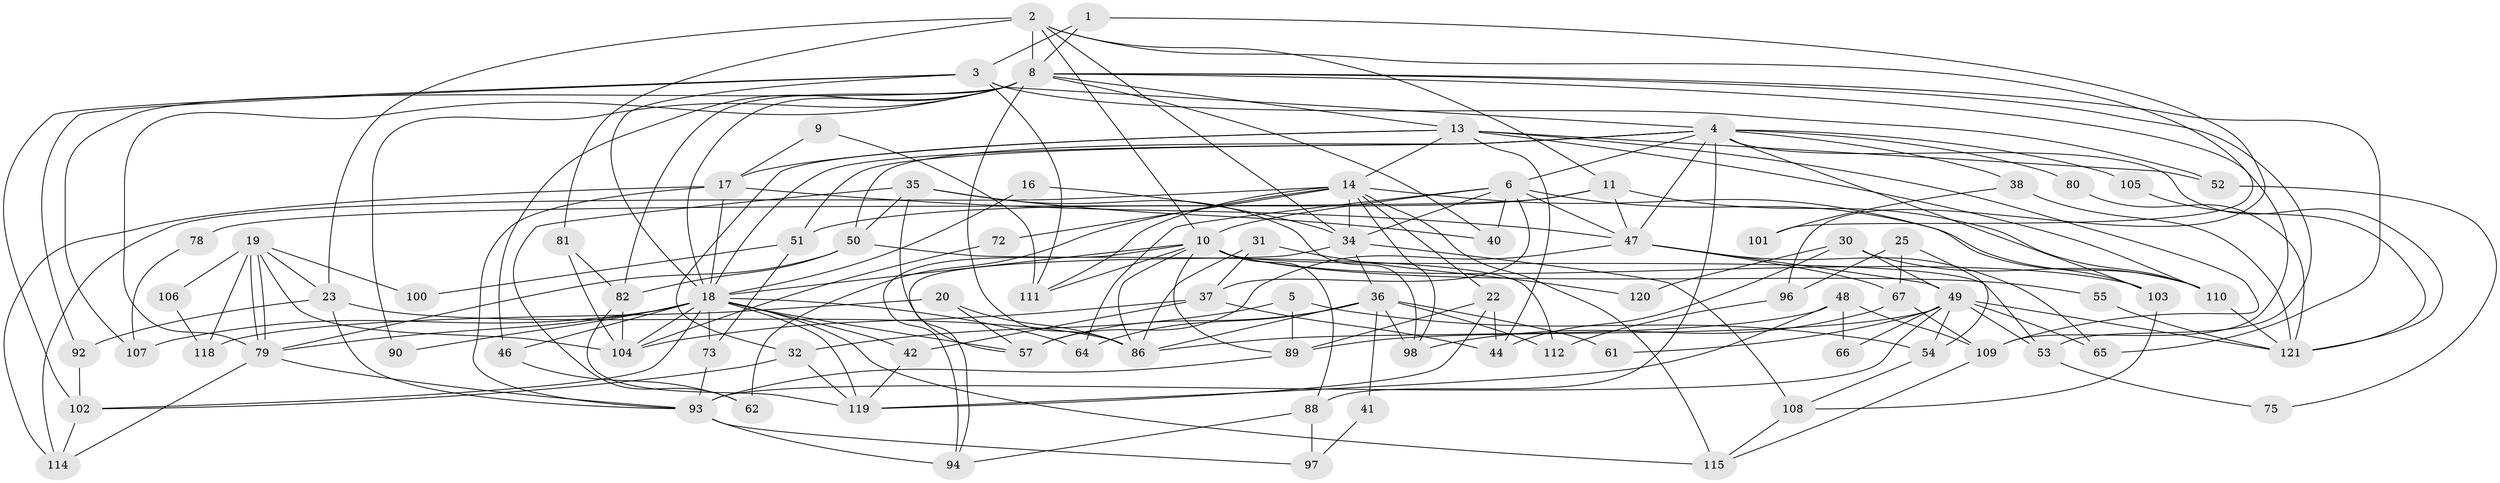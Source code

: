 // original degree distribution, {2: 0.14634146341463414, 4: 0.3089430894308943, 3: 0.24390243902439024, 5: 0.15447154471544716, 7: 0.056910569105691054, 6: 0.07317073170731707, 8: 0.016260162601626018}
// Generated by graph-tools (version 1.1) at 2025/18/03/04/25 18:18:43]
// undirected, 86 vertices, 200 edges
graph export_dot {
graph [start="1"]
  node [color=gray90,style=filled];
  1 [super="+24"];
  2 [super="+60+76"];
  3 [super="+33"];
  4 [super="+71+15"];
  5;
  6 [super="+12+7"];
  8 [super="+123+29"];
  9;
  10 [super="+113+63"];
  11;
  13 [super="+21"];
  14 [super="+122+85+27"];
  16;
  17 [super="+99"];
  18 [super="+28+45+87"];
  19;
  20;
  22 [super="+69"];
  23 [super="+26"];
  25;
  30;
  31;
  32;
  34 [super="+70"];
  35;
  36 [super="+91+43"];
  37 [super="+77"];
  38;
  40;
  41;
  42;
  44;
  46;
  47;
  48;
  49 [super="+83"];
  50;
  51;
  52;
  53;
  54 [super="+59"];
  55;
  57;
  61;
  62;
  64;
  65;
  66;
  67;
  72;
  73;
  75;
  78;
  79;
  80;
  81;
  82 [super="+84"];
  86;
  88;
  89;
  90;
  92;
  93 [super="+116"];
  94;
  96;
  97;
  98;
  100;
  101;
  102;
  103;
  104;
  105;
  106;
  107;
  108;
  109;
  110;
  111;
  112;
  114;
  115;
  118;
  119;
  120;
  121;
  1 -- 3;
  1 -- 96;
  1 -- 8;
  2 -- 34;
  2 -- 81;
  2 -- 10;
  2 -- 11;
  2 -- 101;
  2 -- 23;
  2 -- 8 [weight=2];
  3 -- 111;
  3 -- 4;
  3 -- 52;
  3 -- 102;
  3 -- 92;
  3 -- 18;
  4 -- 105;
  4 -- 50;
  4 -- 38;
  4 -- 103 [weight=2];
  4 -- 6;
  4 -- 47;
  4 -- 80;
  4 -- 18;
  4 -- 51;
  4 -- 88;
  4 -- 121;
  5 -- 32;
  5 -- 89;
  5 -- 54;
  6 -- 64;
  6 -- 37;
  6 -- 103;
  6 -- 40;
  6 -- 47;
  6 -- 34;
  6 -- 10;
  8 -- 46;
  8 -- 40;
  8 -- 109;
  8 -- 82;
  8 -- 90 [weight=2];
  8 -- 53;
  8 -- 65;
  8 -- 107;
  8 -- 13;
  8 -- 79;
  8 -- 18;
  8 -- 86;
  9 -- 111;
  9 -- 17;
  10 -- 89;
  10 -- 53;
  10 -- 86;
  10 -- 94;
  10 -- 18;
  10 -- 55;
  10 -- 103;
  10 -- 111;
  10 -- 88;
  11 -- 47;
  11 -- 51;
  11 -- 78;
  11 -- 110;
  13 -- 44;
  13 -- 32;
  13 -- 17;
  13 -- 52;
  13 -- 109;
  13 -- 110;
  13 -- 14;
  14 -- 62 [weight=2];
  14 -- 34;
  14 -- 114;
  14 -- 111;
  14 -- 22;
  14 -- 72;
  14 -- 98;
  14 -- 115;
  14 -- 110;
  16 -- 34;
  16 -- 18;
  17 -- 47;
  17 -- 18;
  17 -- 114;
  17 -- 93;
  18 -- 46 [weight=2];
  18 -- 64;
  18 -- 119;
  18 -- 115;
  18 -- 102;
  18 -- 104;
  18 -- 73;
  18 -- 42;
  18 -- 57 [weight=2];
  18 -- 90 [weight=2];
  18 -- 107;
  18 -- 79;
  19 -- 23;
  19 -- 79;
  19 -- 79;
  19 -- 100;
  19 -- 104;
  19 -- 106;
  19 -- 118;
  20 -- 57;
  20 -- 86;
  20 -- 118;
  22 -- 119;
  22 -- 44;
  22 -- 89;
  23 -- 92;
  23 -- 86;
  23 -- 93;
  25 -- 67;
  25 -- 96;
  25 -- 54;
  30 -- 49;
  30 -- 110;
  30 -- 44;
  30 -- 120;
  31 -- 86;
  31 -- 120;
  31 -- 37;
  32 -- 119;
  32 -- 102;
  34 -- 36;
  34 -- 108;
  34 -- 94;
  35 -- 98;
  35 -- 57;
  35 -- 40;
  35 -- 50;
  35 -- 62;
  36 -- 86;
  36 -- 41;
  36 -- 112;
  36 -- 98;
  36 -- 61;
  36 -- 64;
  36 -- 57;
  37 -- 44;
  37 -- 104;
  37 -- 42;
  38 -- 121;
  38 -- 101;
  41 -- 97;
  42 -- 119;
  46 -- 62;
  47 -- 65;
  47 -- 57;
  47 -- 49;
  47 -- 67;
  48 -- 86;
  48 -- 109;
  48 -- 66;
  48 -- 119;
  49 -- 66 [weight=2];
  49 -- 65;
  49 -- 93;
  49 -- 121;
  49 -- 53;
  49 -- 54;
  49 -- 89;
  49 -- 61;
  50 -- 79;
  50 -- 112;
  50 -- 82;
  51 -- 73;
  51 -- 100;
  52 -- 75;
  53 -- 75;
  54 -- 108;
  55 -- 121;
  67 -- 109;
  67 -- 98;
  72 -- 104;
  73 -- 93;
  78 -- 107;
  79 -- 114;
  79 -- 93;
  80 -- 121;
  81 -- 82;
  81 -- 104;
  82 -- 104;
  82 -- 119;
  88 -- 94;
  88 -- 97;
  89 -- 93;
  92 -- 102;
  93 -- 97;
  93 -- 94;
  96 -- 112;
  102 -- 114;
  103 -- 108;
  105 -- 121;
  106 -- 118;
  108 -- 115;
  109 -- 115;
  110 -- 121;
}
